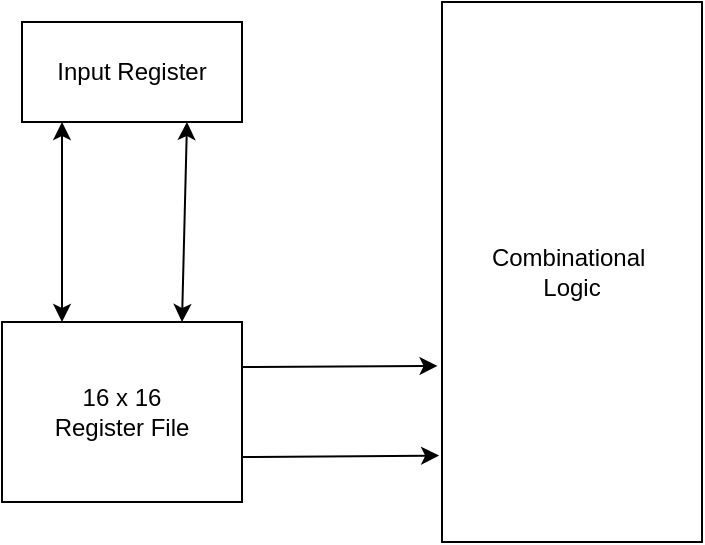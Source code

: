 <mxfile version="21.2.9" type="github">
  <diagram id="prtHgNgQTEPvFCAcTncT" name="Page-1">
    <mxGraphModel dx="1021" dy="609" grid="1" gridSize="10" guides="1" tooltips="1" connect="1" arrows="1" fold="1" page="1" pageScale="1" pageWidth="827" pageHeight="1169" math="0" shadow="0">
      <root>
        <mxCell id="0" />
        <mxCell id="1" parent="0" />
        <mxCell id="mmSOd9hUwZwq9OaD_1R2-1" value="Input Register" style="rounded=0;whiteSpace=wrap;html=1;" vertex="1" parent="1">
          <mxGeometry x="260" y="110" width="110" height="50" as="geometry" />
        </mxCell>
        <mxCell id="mmSOd9hUwZwq9OaD_1R2-7" style="rounded=0;orthogonalLoop=1;jettySize=auto;html=1;entryX=0.75;entryY=1;entryDx=0;entryDy=0;exitX=0.75;exitY=0;exitDx=0;exitDy=0;startArrow=classic;startFill=1;" edge="1" parent="1" source="mmSOd9hUwZwq9OaD_1R2-4" target="mmSOd9hUwZwq9OaD_1R2-1">
          <mxGeometry relative="1" as="geometry" />
        </mxCell>
        <mxCell id="mmSOd9hUwZwq9OaD_1R2-8" style="rounded=0;orthogonalLoop=1;jettySize=auto;html=1;exitX=0.25;exitY=0;exitDx=0;exitDy=0;startArrow=classic;startFill=1;" edge="1" parent="1" source="mmSOd9hUwZwq9OaD_1R2-4">
          <mxGeometry relative="1" as="geometry">
            <mxPoint x="280" y="160" as="targetPoint" />
          </mxGeometry>
        </mxCell>
        <mxCell id="mmSOd9hUwZwq9OaD_1R2-9" style="rounded=0;orthogonalLoop=1;jettySize=auto;html=1;exitX=1;exitY=0.25;exitDx=0;exitDy=0;entryX=-0.017;entryY=0.674;entryDx=0;entryDy=0;entryPerimeter=0;" edge="1" parent="1" source="mmSOd9hUwZwq9OaD_1R2-4" target="mmSOd9hUwZwq9OaD_1R2-6">
          <mxGeometry relative="1" as="geometry">
            <mxPoint x="460" y="280" as="targetPoint" />
          </mxGeometry>
        </mxCell>
        <mxCell id="mmSOd9hUwZwq9OaD_1R2-10" style="rounded=0;orthogonalLoop=1;jettySize=auto;html=1;exitX=1;exitY=0.75;exitDx=0;exitDy=0;entryX=-0.011;entryY=0.84;entryDx=0;entryDy=0;entryPerimeter=0;" edge="1" parent="1" source="mmSOd9hUwZwq9OaD_1R2-4" target="mmSOd9hUwZwq9OaD_1R2-6">
          <mxGeometry relative="1" as="geometry">
            <mxPoint x="460" y="328" as="targetPoint" />
          </mxGeometry>
        </mxCell>
        <mxCell id="mmSOd9hUwZwq9OaD_1R2-4" value="16 x 16&lt;br&gt;Register File" style="rounded=0;whiteSpace=wrap;html=1;" vertex="1" parent="1">
          <mxGeometry x="250" y="260" width="120" height="90" as="geometry" />
        </mxCell>
        <mxCell id="mmSOd9hUwZwq9OaD_1R2-6" value="Combinational&amp;nbsp;&lt;br&gt;Logic" style="rounded=0;whiteSpace=wrap;html=1;" vertex="1" parent="1">
          <mxGeometry x="470" y="100" width="130" height="270" as="geometry" />
        </mxCell>
      </root>
    </mxGraphModel>
  </diagram>
</mxfile>
